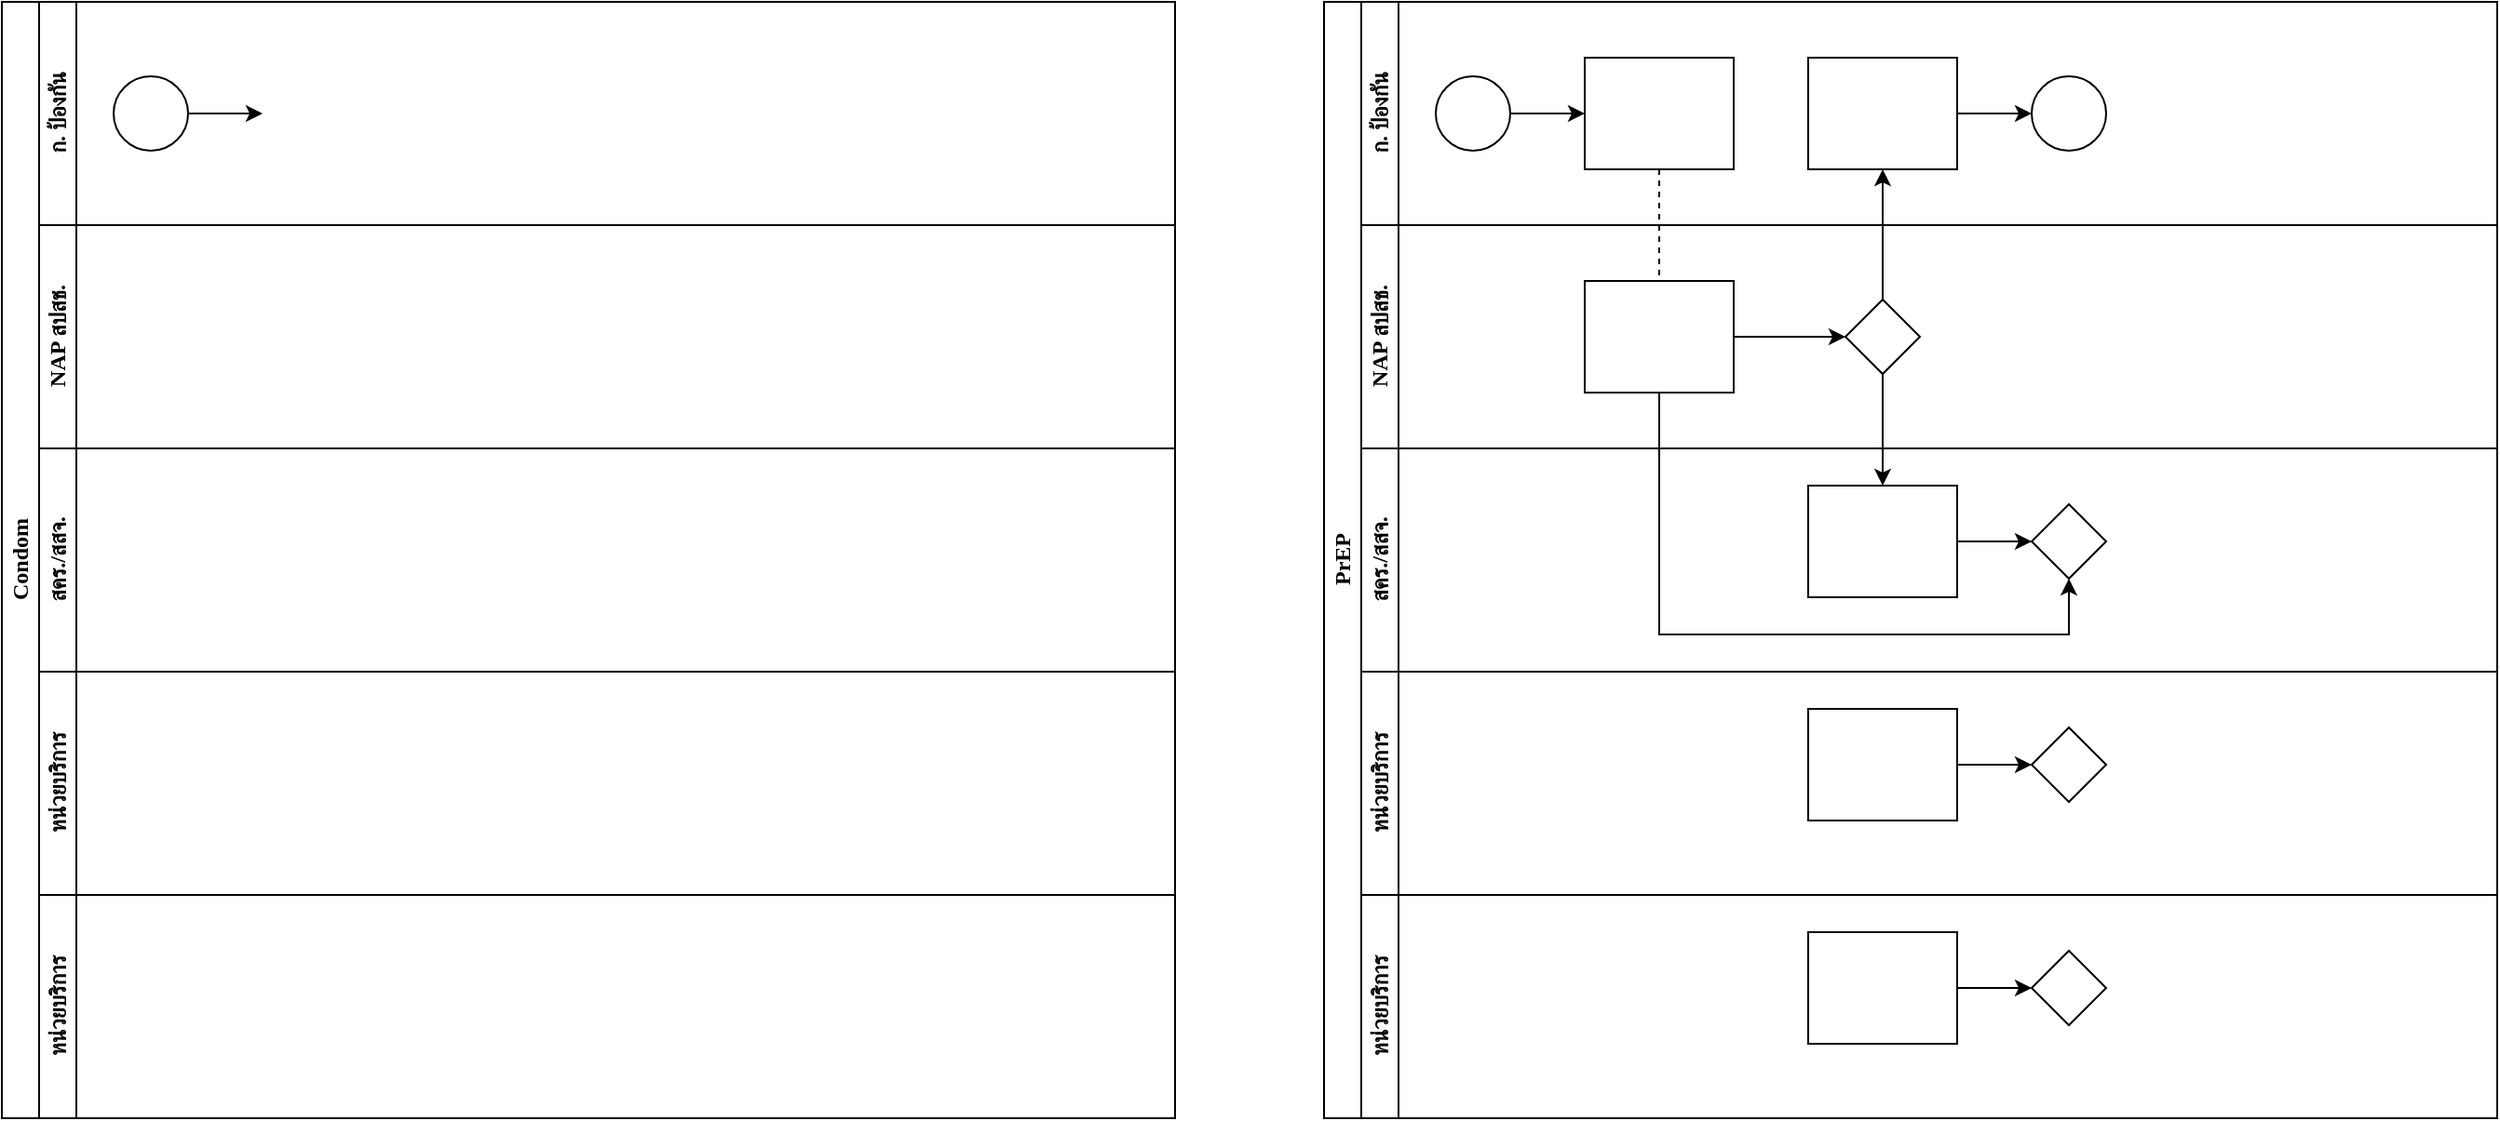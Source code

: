 <mxfile version="22.1.18" type="github">
  <diagram id="prtHgNgQTEPvFCAcTncT" name="Page-1">
    <mxGraphModel dx="1426" dy="785" grid="1" gridSize="10" guides="1" tooltips="1" connect="1" arrows="1" fold="1" page="1" pageScale="1" pageWidth="827" pageHeight="1169" math="0" shadow="0">
      <root>
        <mxCell id="0" />
        <mxCell id="1" parent="0" />
        <mxCell id="dNxyNK7c78bLwvsdeMH5-19" value="Condom" style="swimlane;html=1;childLayout=stackLayout;resizeParent=1;resizeParentMax=0;horizontal=0;startSize=20;horizontalStack=0;fontFamily=Tahoma;" parent="1" vertex="1">
          <mxGeometry x="50" y="40" width="630" height="600" as="geometry" />
        </mxCell>
        <mxCell id="dNxyNK7c78bLwvsdeMH5-20" value="ก. ป้องกัน" style="swimlane;html=1;startSize=20;horizontal=0;fontFamily=Tahoma;" parent="dNxyNK7c78bLwvsdeMH5-19" vertex="1">
          <mxGeometry x="20" width="610" height="120" as="geometry" />
        </mxCell>
        <mxCell id="dNxyNK7c78bLwvsdeMH5-25" value="" style="edgeStyle=orthogonalEdgeStyle;rounded=0;orthogonalLoop=1;jettySize=auto;html=1;fontFamily=Tahoma;" parent="dNxyNK7c78bLwvsdeMH5-20" source="dNxyNK7c78bLwvsdeMH5-23" edge="1">
          <mxGeometry relative="1" as="geometry">
            <mxPoint x="120" y="60" as="targetPoint" />
          </mxGeometry>
        </mxCell>
        <mxCell id="dNxyNK7c78bLwvsdeMH5-23" value="" style="ellipse;whiteSpace=wrap;html=1;fontFamily=Tahoma;" parent="dNxyNK7c78bLwvsdeMH5-20" vertex="1">
          <mxGeometry x="40" y="40" width="40" height="40" as="geometry" />
        </mxCell>
        <mxCell id="dNxyNK7c78bLwvsdeMH5-21" value="NAP สปสช." style="swimlane;html=1;startSize=20;horizontal=0;fontFamily=Tahoma;" parent="dNxyNK7c78bLwvsdeMH5-19" vertex="1">
          <mxGeometry x="20" y="120" width="610" height="120" as="geometry" />
        </mxCell>
        <mxCell id="dNxyNK7c78bLwvsdeMH5-22" value="สคร./สสจ." style="swimlane;html=1;startSize=20;horizontal=0;fontFamily=Tahoma;" parent="dNxyNK7c78bLwvsdeMH5-19" vertex="1">
          <mxGeometry x="20" y="240" width="610" height="120" as="geometry" />
        </mxCell>
        <mxCell id="EJFhG_xvfswVd12eMsBA-1" value="หน่วยบริการ" style="swimlane;html=1;startSize=20;horizontal=0;fontFamily=Tahoma;" parent="dNxyNK7c78bLwvsdeMH5-19" vertex="1">
          <mxGeometry x="20" y="360" width="610" height="120" as="geometry" />
        </mxCell>
        <mxCell id="EJFhG_xvfswVd12eMsBA-5" value="หน่วยบริการ" style="swimlane;html=1;startSize=20;horizontal=0;fontFamily=Tahoma;" parent="dNxyNK7c78bLwvsdeMH5-19" vertex="1">
          <mxGeometry x="20" y="480" width="610" height="120" as="geometry" />
        </mxCell>
        <mxCell id="EJFhG_xvfswVd12eMsBA-12" value="PrEP" style="swimlane;html=1;childLayout=stackLayout;resizeParent=1;resizeParentMax=0;horizontal=0;startSize=20;horizontalStack=0;fontFamily=Tahoma;" parent="1" vertex="1">
          <mxGeometry x="760" y="40" width="630" height="600" as="geometry" />
        </mxCell>
        <mxCell id="EJFhG_xvfswVd12eMsBA-13" value="" style="edgeStyle=orthogonalEdgeStyle;rounded=0;orthogonalLoop=1;jettySize=auto;html=1;dashed=1;endArrow=none;endFill=0;fontFamily=Tahoma;" parent="EJFhG_xvfswVd12eMsBA-12" source="EJFhG_xvfswVd12eMsBA-20" target="EJFhG_xvfswVd12eMsBA-26" edge="1">
          <mxGeometry relative="1" as="geometry" />
        </mxCell>
        <mxCell id="EJFhG_xvfswVd12eMsBA-14" style="edgeStyle=orthogonalEdgeStyle;rounded=0;orthogonalLoop=1;jettySize=auto;html=1;endArrow=classic;endFill=1;fontFamily=Tahoma;" parent="EJFhG_xvfswVd12eMsBA-12" source="EJFhG_xvfswVd12eMsBA-27" target="EJFhG_xvfswVd12eMsBA-22" edge="1">
          <mxGeometry relative="1" as="geometry" />
        </mxCell>
        <mxCell id="EJFhG_xvfswVd12eMsBA-15" style="edgeStyle=orthogonalEdgeStyle;rounded=0;orthogonalLoop=1;jettySize=auto;html=1;endArrow=classic;endFill=1;fontFamily=Tahoma;" parent="EJFhG_xvfswVd12eMsBA-12" source="EJFhG_xvfswVd12eMsBA-27" target="EJFhG_xvfswVd12eMsBA-30" edge="1">
          <mxGeometry relative="1" as="geometry" />
        </mxCell>
        <mxCell id="EJFhG_xvfswVd12eMsBA-16" style="edgeStyle=orthogonalEdgeStyle;rounded=0;orthogonalLoop=1;jettySize=auto;html=1;endArrow=classic;endFill=1;fontFamily=Tahoma;" parent="EJFhG_xvfswVd12eMsBA-12" source="EJFhG_xvfswVd12eMsBA-26" target="EJFhG_xvfswVd12eMsBA-31" edge="1">
          <mxGeometry relative="1" as="geometry">
            <Array as="points">
              <mxPoint x="180" y="340" />
              <mxPoint x="400" y="340" />
            </Array>
          </mxGeometry>
        </mxCell>
        <mxCell id="EJFhG_xvfswVd12eMsBA-17" value="ก. ป้องกัน" style="swimlane;html=1;startSize=20;horizontal=0;fontFamily=Tahoma;" parent="EJFhG_xvfswVd12eMsBA-12" vertex="1">
          <mxGeometry x="20" width="610" height="120" as="geometry" />
        </mxCell>
        <mxCell id="EJFhG_xvfswVd12eMsBA-18" value="" style="edgeStyle=orthogonalEdgeStyle;rounded=0;orthogonalLoop=1;jettySize=auto;html=1;fontFamily=Tahoma;" parent="EJFhG_xvfswVd12eMsBA-17" source="EJFhG_xvfswVd12eMsBA-19" target="EJFhG_xvfswVd12eMsBA-20" edge="1">
          <mxGeometry relative="1" as="geometry" />
        </mxCell>
        <mxCell id="EJFhG_xvfswVd12eMsBA-19" value="" style="ellipse;whiteSpace=wrap;html=1;fontFamily=Tahoma;" parent="EJFhG_xvfswVd12eMsBA-17" vertex="1">
          <mxGeometry x="40" y="40" width="40" height="40" as="geometry" />
        </mxCell>
        <mxCell id="EJFhG_xvfswVd12eMsBA-20" value="" style="rounded=0;whiteSpace=wrap;html=1;fontFamily=Tahoma;fontSize=12;fontColor=#000000;align=center;" parent="EJFhG_xvfswVd12eMsBA-17" vertex="1">
          <mxGeometry x="120" y="30" width="80" height="60" as="geometry" />
        </mxCell>
        <mxCell id="EJFhG_xvfswVd12eMsBA-21" value="" style="edgeStyle=orthogonalEdgeStyle;rounded=0;orthogonalLoop=1;jettySize=auto;html=1;endArrow=classic;endFill=1;fontFamily=Tahoma;" parent="EJFhG_xvfswVd12eMsBA-17" source="EJFhG_xvfswVd12eMsBA-22" target="EJFhG_xvfswVd12eMsBA-23" edge="1">
          <mxGeometry relative="1" as="geometry" />
        </mxCell>
        <mxCell id="EJFhG_xvfswVd12eMsBA-22" value="" style="rounded=0;whiteSpace=wrap;html=1;fontFamily=Tahoma;fontSize=12;fontColor=#000000;align=center;" parent="EJFhG_xvfswVd12eMsBA-17" vertex="1">
          <mxGeometry x="240" y="30" width="80" height="60" as="geometry" />
        </mxCell>
        <mxCell id="EJFhG_xvfswVd12eMsBA-23" value="" style="ellipse;whiteSpace=wrap;html=1;fontFamily=Tahoma;" parent="EJFhG_xvfswVd12eMsBA-17" vertex="1">
          <mxGeometry x="360" y="40" width="40" height="40" as="geometry" />
        </mxCell>
        <mxCell id="EJFhG_xvfswVd12eMsBA-24" value="NAP สปสช." style="swimlane;html=1;startSize=20;horizontal=0;fontFamily=Tahoma;" parent="EJFhG_xvfswVd12eMsBA-12" vertex="1">
          <mxGeometry x="20" y="120" width="610" height="120" as="geometry" />
        </mxCell>
        <mxCell id="EJFhG_xvfswVd12eMsBA-25" value="" style="edgeStyle=orthogonalEdgeStyle;rounded=0;orthogonalLoop=1;jettySize=auto;html=1;endArrow=classic;endFill=1;fontFamily=Tahoma;" parent="EJFhG_xvfswVd12eMsBA-24" source="EJFhG_xvfswVd12eMsBA-26" target="EJFhG_xvfswVd12eMsBA-27" edge="1">
          <mxGeometry relative="1" as="geometry" />
        </mxCell>
        <mxCell id="EJFhG_xvfswVd12eMsBA-26" value="" style="rounded=0;whiteSpace=wrap;html=1;fontFamily=Tahoma;fontSize=12;fontColor=#000000;align=center;" parent="EJFhG_xvfswVd12eMsBA-24" vertex="1">
          <mxGeometry x="120" y="30" width="80" height="60" as="geometry" />
        </mxCell>
        <mxCell id="EJFhG_xvfswVd12eMsBA-27" value="" style="rhombus;whiteSpace=wrap;html=1;fontFamily=Tahoma;fontSize=12;fontColor=#000000;align=center;" parent="EJFhG_xvfswVd12eMsBA-24" vertex="1">
          <mxGeometry x="260" y="40" width="40" height="40" as="geometry" />
        </mxCell>
        <mxCell id="EJFhG_xvfswVd12eMsBA-28" value="สคร./สสจ." style="swimlane;html=1;startSize=20;horizontal=0;fontFamily=Tahoma;" parent="EJFhG_xvfswVd12eMsBA-12" vertex="1">
          <mxGeometry x="20" y="240" width="610" height="120" as="geometry" />
        </mxCell>
        <mxCell id="EJFhG_xvfswVd12eMsBA-29" value="" style="edgeStyle=orthogonalEdgeStyle;rounded=0;orthogonalLoop=1;jettySize=auto;html=1;endArrow=classic;endFill=1;fontFamily=Tahoma;" parent="EJFhG_xvfswVd12eMsBA-28" source="EJFhG_xvfswVd12eMsBA-30" target="EJFhG_xvfswVd12eMsBA-31" edge="1">
          <mxGeometry relative="1" as="geometry" />
        </mxCell>
        <mxCell id="EJFhG_xvfswVd12eMsBA-30" value="" style="rounded=0;whiteSpace=wrap;html=1;fontFamily=Tahoma;fontSize=12;fontColor=#000000;align=center;" parent="EJFhG_xvfswVd12eMsBA-28" vertex="1">
          <mxGeometry x="240" y="20" width="80" height="60" as="geometry" />
        </mxCell>
        <mxCell id="EJFhG_xvfswVd12eMsBA-31" value="" style="rhombus;whiteSpace=wrap;html=1;fontFamily=Tahoma;fontSize=12;fontColor=#000000;align=center;" parent="EJFhG_xvfswVd12eMsBA-28" vertex="1">
          <mxGeometry x="360" y="30" width="40" height="40" as="geometry" />
        </mxCell>
        <mxCell id="EJFhG_xvfswVd12eMsBA-32" value="หน่วยบริการ" style="swimlane;html=1;startSize=20;horizontal=0;fontFamily=Tahoma;" parent="EJFhG_xvfswVd12eMsBA-12" vertex="1">
          <mxGeometry x="20" y="360" width="610" height="120" as="geometry" />
        </mxCell>
        <mxCell id="EJFhG_xvfswVd12eMsBA-33" value="" style="edgeStyle=orthogonalEdgeStyle;rounded=0;orthogonalLoop=1;jettySize=auto;html=1;endArrow=classic;endFill=1;fontFamily=Tahoma;" parent="EJFhG_xvfswVd12eMsBA-32" source="EJFhG_xvfswVd12eMsBA-34" target="EJFhG_xvfswVd12eMsBA-35" edge="1">
          <mxGeometry relative="1" as="geometry" />
        </mxCell>
        <mxCell id="EJFhG_xvfswVd12eMsBA-34" value="" style="rounded=0;whiteSpace=wrap;html=1;fontFamily=Tahoma;fontSize=12;fontColor=#000000;align=center;" parent="EJFhG_xvfswVd12eMsBA-32" vertex="1">
          <mxGeometry x="240" y="20" width="80" height="60" as="geometry" />
        </mxCell>
        <mxCell id="EJFhG_xvfswVd12eMsBA-35" value="" style="rhombus;whiteSpace=wrap;html=1;fontFamily=Tahoma;fontSize=12;fontColor=#000000;align=center;" parent="EJFhG_xvfswVd12eMsBA-32" vertex="1">
          <mxGeometry x="360" y="30" width="40" height="40" as="geometry" />
        </mxCell>
        <mxCell id="EJFhG_xvfswVd12eMsBA-36" value="หน่วยบริการ" style="swimlane;html=1;startSize=20;horizontal=0;fontFamily=Tahoma;" parent="EJFhG_xvfswVd12eMsBA-12" vertex="1">
          <mxGeometry x="20" y="480" width="610" height="120" as="geometry" />
        </mxCell>
        <mxCell id="EJFhG_xvfswVd12eMsBA-37" value="" style="edgeStyle=orthogonalEdgeStyle;rounded=0;orthogonalLoop=1;jettySize=auto;html=1;endArrow=classic;endFill=1;fontFamily=Tahoma;" parent="EJFhG_xvfswVd12eMsBA-36" source="EJFhG_xvfswVd12eMsBA-38" target="EJFhG_xvfswVd12eMsBA-39" edge="1">
          <mxGeometry relative="1" as="geometry" />
        </mxCell>
        <mxCell id="EJFhG_xvfswVd12eMsBA-38" value="" style="rounded=0;whiteSpace=wrap;html=1;fontFamily=Tahoma;fontSize=12;fontColor=#000000;align=center;" parent="EJFhG_xvfswVd12eMsBA-36" vertex="1">
          <mxGeometry x="240" y="20" width="80" height="60" as="geometry" />
        </mxCell>
        <mxCell id="EJFhG_xvfswVd12eMsBA-39" value="" style="rhombus;whiteSpace=wrap;html=1;fontFamily=Tahoma;fontSize=12;fontColor=#000000;align=center;" parent="EJFhG_xvfswVd12eMsBA-36" vertex="1">
          <mxGeometry x="360" y="30" width="40" height="40" as="geometry" />
        </mxCell>
      </root>
    </mxGraphModel>
  </diagram>
</mxfile>

